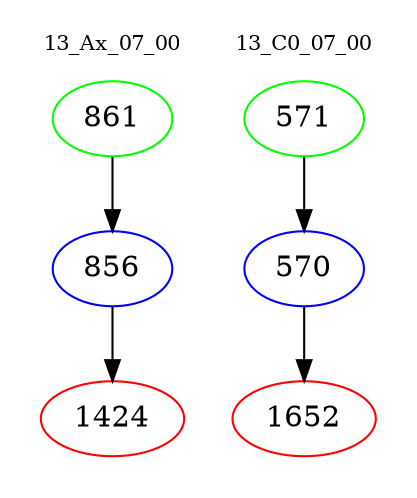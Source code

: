 digraph{
subgraph cluster_0 {
color = white
label = "13_Ax_07_00";
fontsize=10;
T0_861 [label="861", color="green"]
T0_861 -> T0_856 [color="black"]
T0_856 [label="856", color="blue"]
T0_856 -> T0_1424 [color="black"]
T0_1424 [label="1424", color="red"]
}
subgraph cluster_1 {
color = white
label = "13_C0_07_00";
fontsize=10;
T1_571 [label="571", color="green"]
T1_571 -> T1_570 [color="black"]
T1_570 [label="570", color="blue"]
T1_570 -> T1_1652 [color="black"]
T1_1652 [label="1652", color="red"]
}
}
